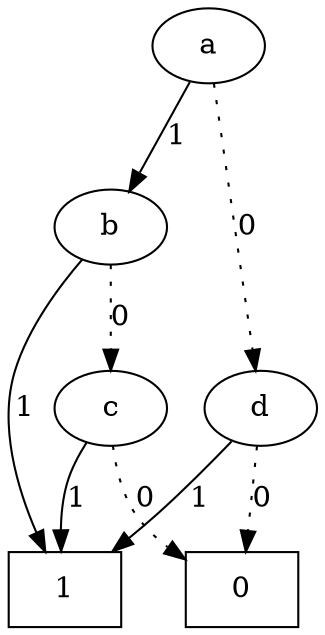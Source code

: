 digraph ROBDD {
	{rank=same 1}
	{rank=same 3}
	{rank=same 6}
	{rank=same 8}

	0[label=0, shape=box]
	1[label="a"]
	3[label="b"]
	6[label="c"]
	8[label="d"]
	16[label=1, shape=box]

	1->8[label=0, style=dotted]
	1->3[label=1, style=solid]
	3->6[label=0, style=dotted]
	3->16[label=1, style=solid]
	6->0[label=0, style=dotted]
	6->16[label=1, style=solid]
	8->0[label=0, style=dotted]
	8->16[label=1, style=solid]
}
